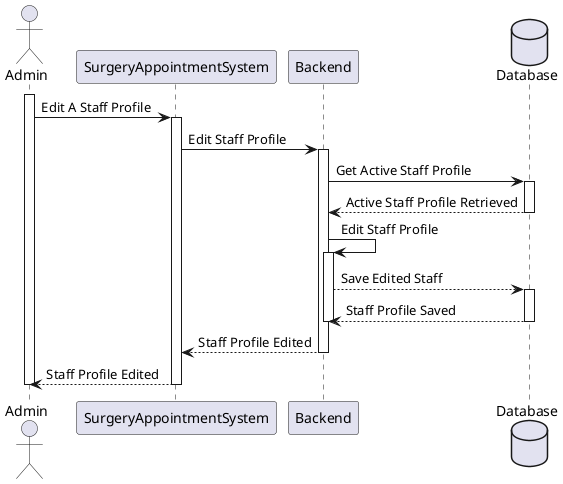 ﻿@startuml
actor Admin
participant SurgeryAppointmentSystem
participant Backend
database Database

activate Admin

Admin -> SurgeryAppointmentSystem : Edit A Staff Profile
activate SurgeryAppointmentSystem

SurgeryAppointmentSystem -> Backend : Edit Staff Profile
activate Backend

Backend -> Database : Get Active Staff Profile
activate Database

Database --> Backend : Active Staff Profile Retrieved
deactivate Database

Backend -> Backend : Edit Staff Profile
activate Backend

Backend --> Database : Save Edited Staff
activate Database

Database --> Backend : Staff Profile Saved
deactivate Database
deactivate Backend

Backend --> SurgeryAppointmentSystem : Staff Profile Edited
deactivate Backend

SurgeryAppointmentSystem --> Admin : Staff Profile Edited
deactivate SurgeryAppointmentSystem

deactivate Admin

@enduml
